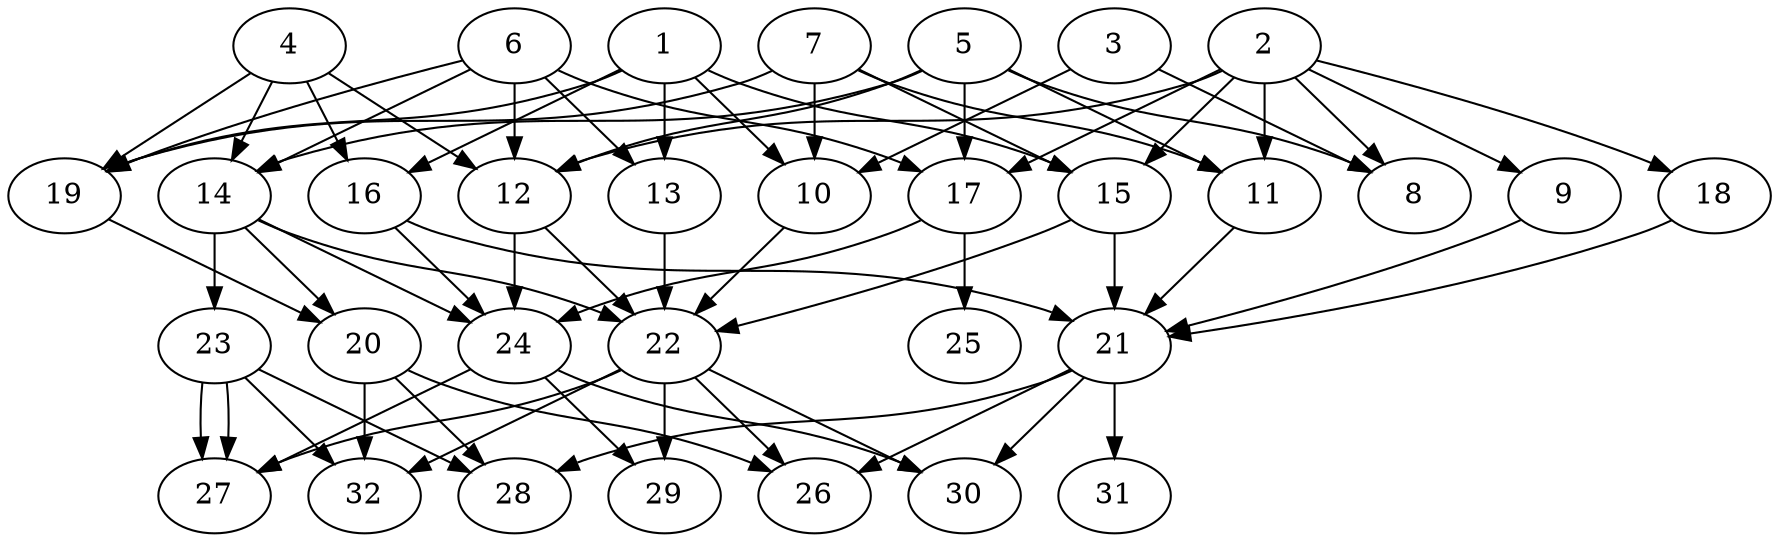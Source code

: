 // DAG (tier=2-normal, mode=data, n=32, ccr=0.417, fat=0.643, density=0.546, regular=0.401, jump=0.149, mindata=2097152, maxdata=16777216)
// DAG automatically generated by daggen at Sun Aug 24 16:33:34 2025
// /home/ermia/Project/Environments/daggen/bin/daggen --dot --ccr 0.417 --fat 0.643 --regular 0.401 --density 0.546 --jump 0.149 --mindata 2097152 --maxdata 16777216 -n 32 
digraph G {
  1 [size="13813368084223888", alpha="0.19", expect_size="6906684042111944"]
  1 -> 10 [size ="641959232274432"]
  1 -> 13 [size ="641959232274432"]
  1 -> 15 [size ="641959232274432"]
  1 -> 16 [size ="641959232274432"]
  1 -> 19 [size ="641959232274432"]
  2 [size="214990246674102432", alpha="0.03", expect_size="107495123337051216"]
  2 -> 8 [size ="388916679016448"]
  2 -> 9 [size ="388916679016448"]
  2 -> 11 [size ="388916679016448"]
  2 -> 12 [size ="388916679016448"]
  2 -> 15 [size ="388916679016448"]
  2 -> 17 [size ="388916679016448"]
  2 -> 18 [size ="388916679016448"]
  3 [size="139432781754191472", alpha="0.14", expect_size="69716390877095736"]
  3 -> 8 [size ="255789495222272"]
  3 -> 10 [size ="255789495222272"]
  4 [size="16004707675279744", alpha="0.15", expect_size="8002353837639872"]
  4 -> 12 [size ="783436394528768"]
  4 -> 14 [size ="783436394528768"]
  4 -> 16 [size ="783436394528768"]
  4 -> 19 [size ="783436394528768"]
  5 [size="30811309302070352", alpha="0.02", expect_size="15405654651035176"]
  5 -> 8 [size ="670447750348800"]
  5 -> 11 [size ="670447750348800"]
  5 -> 12 [size ="670447750348800"]
  5 -> 14 [size ="670447750348800"]
  5 -> 17 [size ="670447750348800"]
  6 [size="1522310099150512848896", alpha="0.14", expect_size="761155049575256424448"]
  6 -> 12 [size ="1058665448603648"]
  6 -> 13 [size ="1058665448603648"]
  6 -> 14 [size ="1058665448603648"]
  6 -> 17 [size ="1058665448603648"]
  6 -> 19 [size ="1058665448603648"]
  7 [size="344897790697113792", alpha="0.11", expect_size="172448895348556896"]
  7 -> 10 [size ="170852196810752"]
  7 -> 11 [size ="170852196810752"]
  7 -> 15 [size ="170852196810752"]
  7 -> 19 [size ="170852196810752"]
  8 [size="711704813160645001216", alpha="0.19", expect_size="355852406580322500608"]
  9 [size="910708084273718016", alpha="0.18", expect_size="455354042136859008"]
  9 -> 21 [size ="923435282726912"]
  10 [size="290677437751116169216", alpha="0.11", expect_size="145338718875558084608"]
  10 -> 22 [size ="351046140428288"]
  11 [size="858942505311907584", alpha="0.19", expect_size="429471252655953792"]
  11 -> 21 [size ="563224864882688"]
  12 [size="1705646907880288288768", alpha="0.03", expect_size="852823453940144144384"]
  12 -> 22 [size ="1142043749384192"]
  12 -> 24 [size ="1142043749384192"]
  13 [size="669499174445387648", alpha="0.17", expect_size="334749587222693824"]
  13 -> 22 [size ="241361190125568"]
  14 [size="825390094844751744", alpha="0.10", expect_size="412695047422375872"]
  14 -> 20 [size ="369850371276800"]
  14 -> 22 [size ="369850371276800"]
  14 -> 23 [size ="369850371276800"]
  14 -> 24 [size ="369850371276800"]
  15 [size="523787495486628298752", alpha="0.17", expect_size="261893747743314149376"]
  15 -> 21 [size ="519828481769472"]
  15 -> 22 [size ="519828481769472"]
  16 [size="4327508515089972985856", alpha="0.11", expect_size="2163754257544986492928"]
  16 -> 21 [size ="2124460240928768"]
  16 -> 24 [size ="2124460240928768"]
  17 [size="77038754406515008", alpha="0.03", expect_size="38519377203257504"]
  17 -> 24 [size ="1691478917120000"]
  17 -> 25 [size ="1691478917120000"]
  18 [size="14973665970415992832", alpha="0.09", expect_size="7486832985207996416"]
  18 -> 21 [size ="48600650350592"]
  19 [size="2515946655240352", alpha="0.14", expect_size="1257973327620176"]
  19 -> 20 [size ="40159152177152"]
  20 [size="961303748533790179328", alpha="0.15", expect_size="480651874266895089664"]
  20 -> 26 [size ="779226554826752"]
  20 -> 28 [size ="779226554826752"]
  20 -> 32 [size ="779226554826752"]
  21 [size="50809555574809690112", alpha="0.09", expect_size="25404777787404845056"]
  21 -> 26 [size ="109745549606912"]
  21 -> 28 [size ="109745549606912"]
  21 -> 30 [size ="109745549606912"]
  21 -> 31 [size ="109745549606912"]
  22 [size="1448426301285287936", alpha="0.04", expect_size="724213150642643968"]
  22 -> 26 [size ="1565048174542848"]
  22 -> 27 [size ="1565048174542848"]
  22 -> 29 [size ="1565048174542848"]
  22 -> 30 [size ="1565048174542848"]
  22 -> 32 [size ="1565048174542848"]
  23 [size="2866889993211407761408", alpha="0.16", expect_size="1433444996605703880704"]
  23 -> 27 [size ="1614472577810432"]
  23 -> 27 [size ="1614472577810432"]
  23 -> 28 [size ="1614472577810432"]
  23 -> 32 [size ="1614472577810432"]
  24 [size="1298853688663605248000", alpha="0.09", expect_size="649426844331802624000"]
  24 -> 27 [size ="952350487347200"]
  24 -> 29 [size ="952350487347200"]
  24 -> 30 [size ="952350487347200"]
  25 [size="46583399121334336", alpha="0.12", expect_size="23291699560667168"]
  26 [size="562361565347548288", alpha="0.08", expect_size="281180782673774144"]
  27 [size="251103922158823276544", alpha="0.16", expect_size="125551961079411638272"]
  28 [size="1305447461873210359808", alpha="0.14", expect_size="652723730936605179904"]
  29 [size="43368670521418080", alpha="0.16", expect_size="21684335260709040"]
  30 [size="6203611389781107", alpha="0.05", expect_size="3101805694890553"]
  31 [size="870755571056302", alpha="0.13", expect_size="435377785528151"]
  32 [size="4619361674466275885056", alpha="0.11", expect_size="2309680837233137942528"]
}